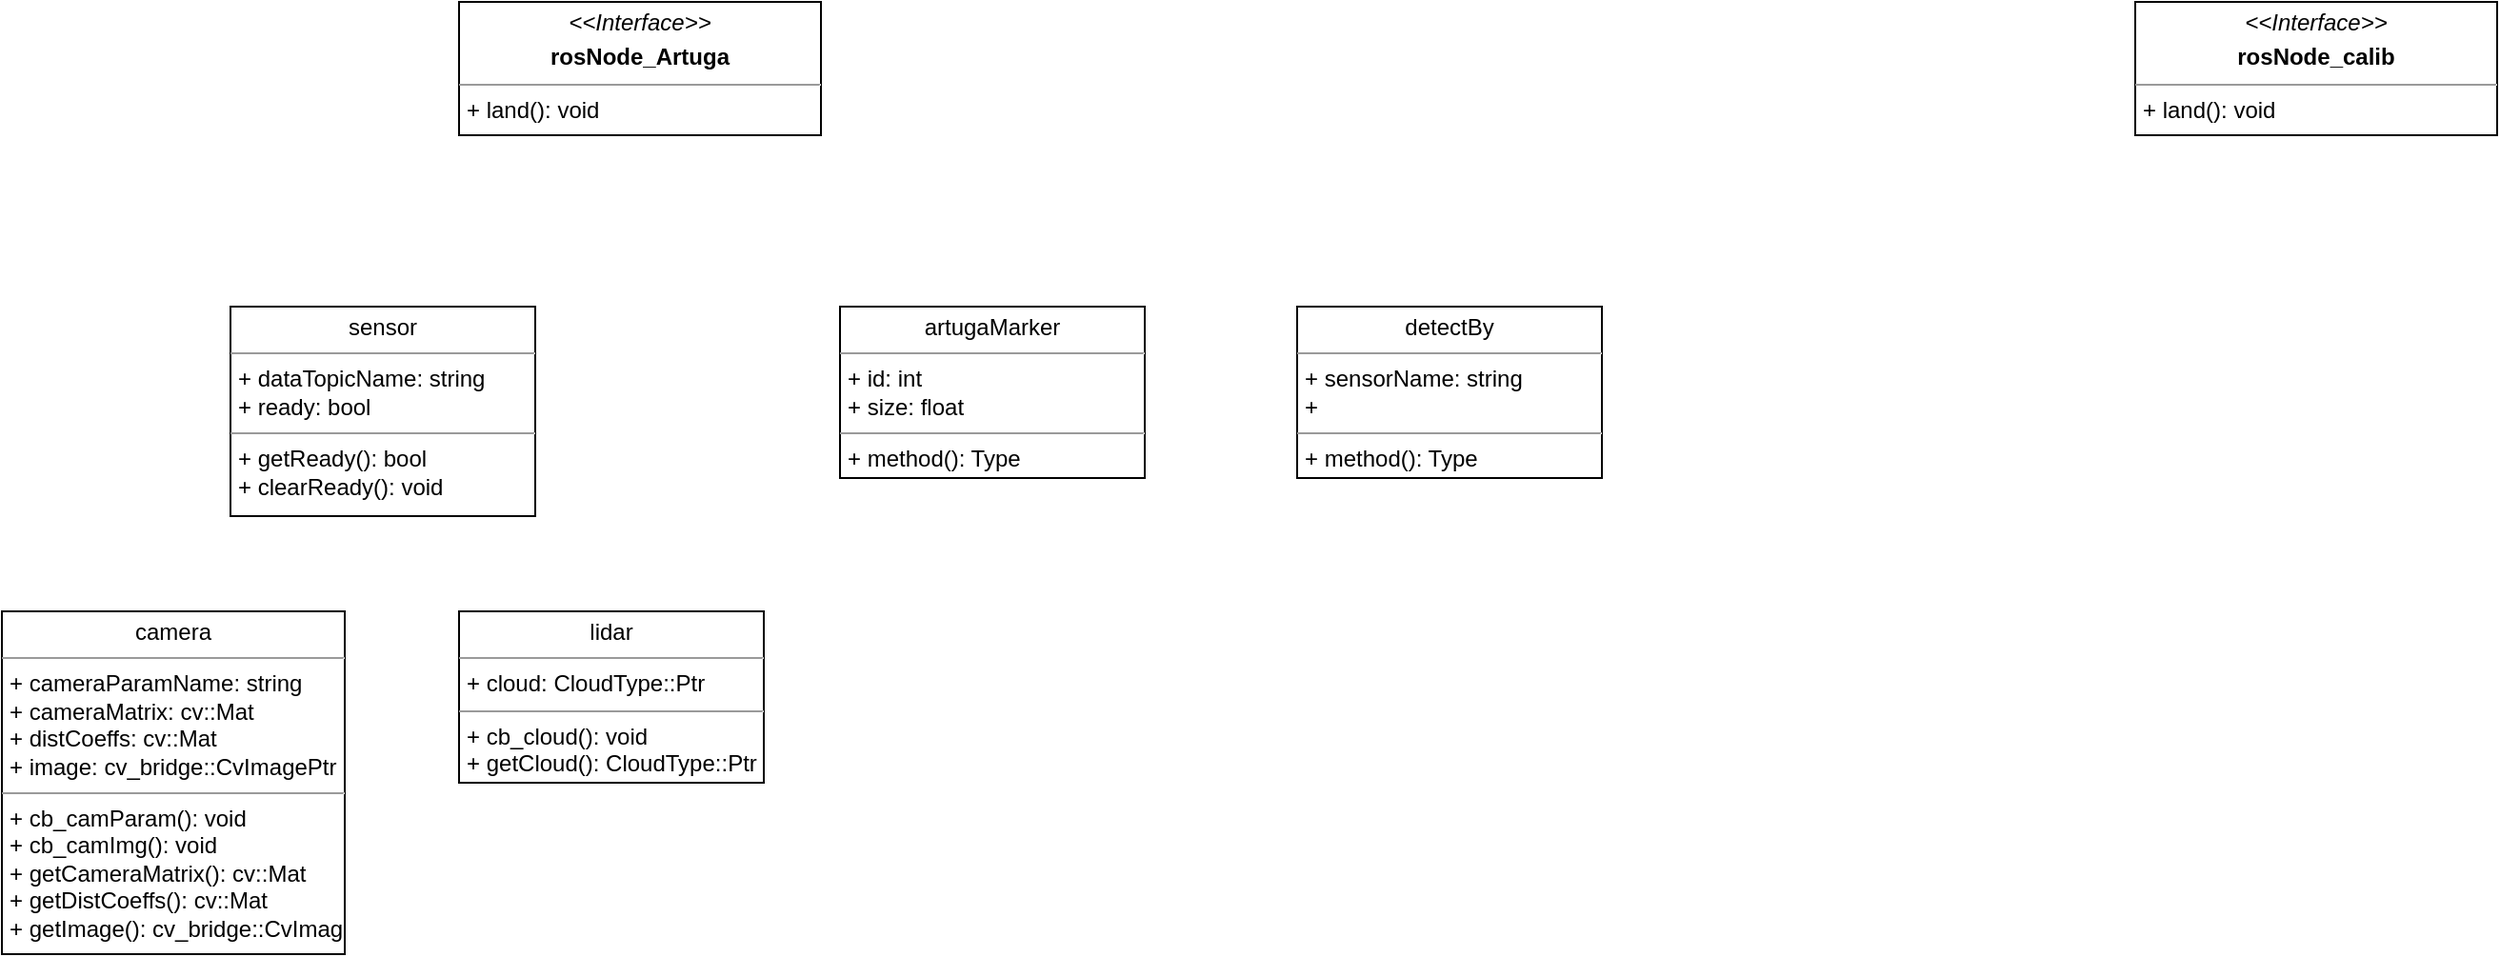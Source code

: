 <mxfile version="18.0.2" type="github">
  <diagram id="RqrXdju8FesGx1iqN-Xo" name="Page-1">
    <mxGraphModel dx="758" dy="416" grid="1" gridSize="10" guides="1" tooltips="1" connect="1" arrows="1" fold="1" page="1" pageScale="1" pageWidth="850" pageHeight="1100" math="0" shadow="0">
      <root>
        <mxCell id="0" />
        <mxCell id="1" parent="0" />
        <mxCell id="iQozIhsFL5ffFYy9EkJB-1" value="&lt;p style=&quot;margin:0px;margin-top:4px;text-align:center;&quot;&gt;&lt;i&gt;&amp;lt;&amp;lt;Interface&amp;gt;&amp;gt;&lt;/i&gt;&lt;/p&gt;&lt;p style=&quot;margin:0px;margin-top:4px;text-align:center;&quot;&gt;&lt;b&gt;rosNode_Artuga&lt;/b&gt;&lt;br&gt;&lt;/p&gt;&lt;hr size=&quot;1&quot;&gt;&lt;p style=&quot;margin:0px;margin-left:4px;&quot;&gt;+ land(): void&lt;br&gt;&lt;/p&gt;&lt;hr size=&quot;1&quot;&gt;&lt;p style=&quot;margin:0px;margin-left:4px;&quot;&gt;&lt;br&gt;+ method2(Type, Type): Type&lt;/p&gt;" style="verticalAlign=top;align=left;overflow=fill;fontSize=12;fontFamily=Helvetica;html=1;" vertex="1" parent="1">
          <mxGeometry x="240" width="190" height="70" as="geometry" />
        </mxCell>
        <mxCell id="iQozIhsFL5ffFYy9EkJB-2" value="&lt;p style=&quot;margin:0px;margin-top:4px;text-align:center;&quot;&gt;sensor&lt;br&gt;&lt;/p&gt;&lt;hr size=&quot;1&quot;&gt;&lt;p style=&quot;margin:0px;margin-left:4px;&quot;&gt;+ dataTopicName: string&lt;/p&gt;&lt;p style=&quot;margin:0px;margin-left:4px;&quot;&gt;+ ready: bool&lt;br&gt;&lt;/p&gt;&lt;hr size=&quot;1&quot;&gt;&lt;p style=&quot;margin:0px;margin-left:4px;&quot;&gt;+ getReady(): bool&lt;/p&gt;&lt;p style=&quot;margin:0px;margin-left:4px;&quot;&gt;+ clearReady(): void&lt;br&gt;&lt;/p&gt;" style="verticalAlign=top;align=left;overflow=fill;fontSize=12;fontFamily=Helvetica;html=1;" vertex="1" parent="1">
          <mxGeometry x="120" y="160" width="160" height="110" as="geometry" />
        </mxCell>
        <mxCell id="iQozIhsFL5ffFYy9EkJB-3" value="&lt;p style=&quot;margin:0px;margin-top:4px;text-align:center;&quot;&gt;artugaMarker&lt;br&gt;&lt;/p&gt;&lt;hr size=&quot;1&quot;&gt;&lt;p style=&quot;margin:0px;margin-left:4px;&quot;&gt;+ id: int &lt;br&gt;+ size: float &lt;br&gt;&lt;/p&gt;&lt;hr size=&quot;1&quot;&gt;&lt;p style=&quot;margin:0px;margin-left:4px;&quot;&gt;+ method(): Type&lt;/p&gt;" style="verticalAlign=top;align=left;overflow=fill;fontSize=12;fontFamily=Helvetica;html=1;" vertex="1" parent="1">
          <mxGeometry x="440" y="160" width="160" height="90" as="geometry" />
        </mxCell>
        <mxCell id="iQozIhsFL5ffFYy9EkJB-4" value="&lt;p style=&quot;margin:0px;margin-top:4px;text-align:center;&quot;&gt;detectBy&lt;br&gt;&lt;/p&gt;&lt;hr size=&quot;1&quot;&gt;&lt;p style=&quot;margin:0px;margin-left:4px;&quot;&gt;+ sensorName: string&lt;/p&gt;&lt;p style=&quot;margin:0px;margin-left:4px;&quot;&gt;+ &lt;br&gt;&lt;/p&gt;&lt;hr size=&quot;1&quot;&gt;&lt;p style=&quot;margin:0px;margin-left:4px;&quot;&gt;+ method(): Type&lt;/p&gt;" style="verticalAlign=top;align=left;overflow=fill;fontSize=12;fontFamily=Helvetica;html=1;" vertex="1" parent="1">
          <mxGeometry x="680" y="160" width="160" height="90" as="geometry" />
        </mxCell>
        <mxCell id="iQozIhsFL5ffFYy9EkJB-5" value="&lt;p style=&quot;margin:0px;margin-top:4px;text-align:center;&quot;&gt;camera&lt;br&gt;&lt;/p&gt;&lt;hr size=&quot;1&quot;&gt;&lt;p style=&quot;margin:0px;margin-left:4px;&quot;&gt;+ cameraParamName: string&lt;/p&gt;&lt;p style=&quot;margin:0px;margin-left:4px;&quot;&gt;+ cameraMatrix: cv::Mat&lt;br&gt;+ distCoeffs: cv::Mat &lt;br&gt;&lt;/p&gt;&lt;p style=&quot;margin:0px;margin-left:4px;&quot;&gt;+ image: cv_bridge::CvImagePtr ;&lt;br&gt;&lt;/p&gt;&lt;hr size=&quot;1&quot;&gt;&lt;p style=&quot;margin:0px;margin-left:4px;&quot;&gt;+ cb_camParam(): void&lt;/p&gt;&lt;p style=&quot;margin:0px;margin-left:4px;&quot;&gt;+ cb_camImg(): void&lt;/p&gt;&lt;p style=&quot;margin:0px;margin-left:4px;&quot;&gt;+ getCameraMatrix(): cv::Mat&lt;br&gt;+ getDistCoeffs(): cv::Mat&lt;br&gt;+ getImage(): cv_bridge::CvImagePtr&lt;/p&gt;" style="verticalAlign=top;align=left;overflow=fill;fontSize=12;fontFamily=Helvetica;html=1;" vertex="1" parent="1">
          <mxGeometry y="320" width="180" height="180" as="geometry" />
        </mxCell>
        <mxCell id="iQozIhsFL5ffFYy9EkJB-6" value="&lt;p style=&quot;margin:0px;margin-top:4px;text-align:center;&quot;&gt;lidar&lt;br&gt;&lt;/p&gt;&lt;hr size=&quot;1&quot;&gt;&lt;p style=&quot;margin:0px;margin-left:4px;&quot;&gt;+ cloud: CloudType::Ptr&lt;/p&gt;&lt;hr size=&quot;1&quot;&gt;&lt;p style=&quot;margin:0px;margin-left:4px;&quot;&gt;+ cb_cloud(): void&lt;/p&gt;&lt;p style=&quot;margin:0px;margin-left:4px;&quot;&gt;+ getCloud(): CloudType::Ptr&lt;/p&gt;" style="verticalAlign=top;align=left;overflow=fill;fontSize=12;fontFamily=Helvetica;html=1;" vertex="1" parent="1">
          <mxGeometry x="240" y="320" width="160" height="90" as="geometry" />
        </mxCell>
        <mxCell id="iQozIhsFL5ffFYy9EkJB-7" value="&lt;p style=&quot;margin:0px;margin-top:4px;text-align:center;&quot;&gt;&lt;i&gt;&amp;lt;&amp;lt;Interface&amp;gt;&amp;gt;&lt;/i&gt;&lt;/p&gt;&lt;p style=&quot;margin:0px;margin-top:4px;text-align:center;&quot;&gt;&lt;b&gt;rosNode_calib&lt;/b&gt;&lt;br&gt;&lt;/p&gt;&lt;hr size=&quot;1&quot;&gt;&lt;p style=&quot;margin:0px;margin-left:4px;&quot;&gt;+ land(): void&lt;br&gt;&lt;/p&gt;&lt;hr size=&quot;1&quot;&gt;&lt;p style=&quot;margin:0px;margin-left:4px;&quot;&gt;&lt;br&gt;+ method2(Type, Type): Type&lt;/p&gt;" style="verticalAlign=top;align=left;overflow=fill;fontSize=12;fontFamily=Helvetica;html=1;" vertex="1" parent="1">
          <mxGeometry x="1120" width="190" height="70" as="geometry" />
        </mxCell>
      </root>
    </mxGraphModel>
  </diagram>
</mxfile>
